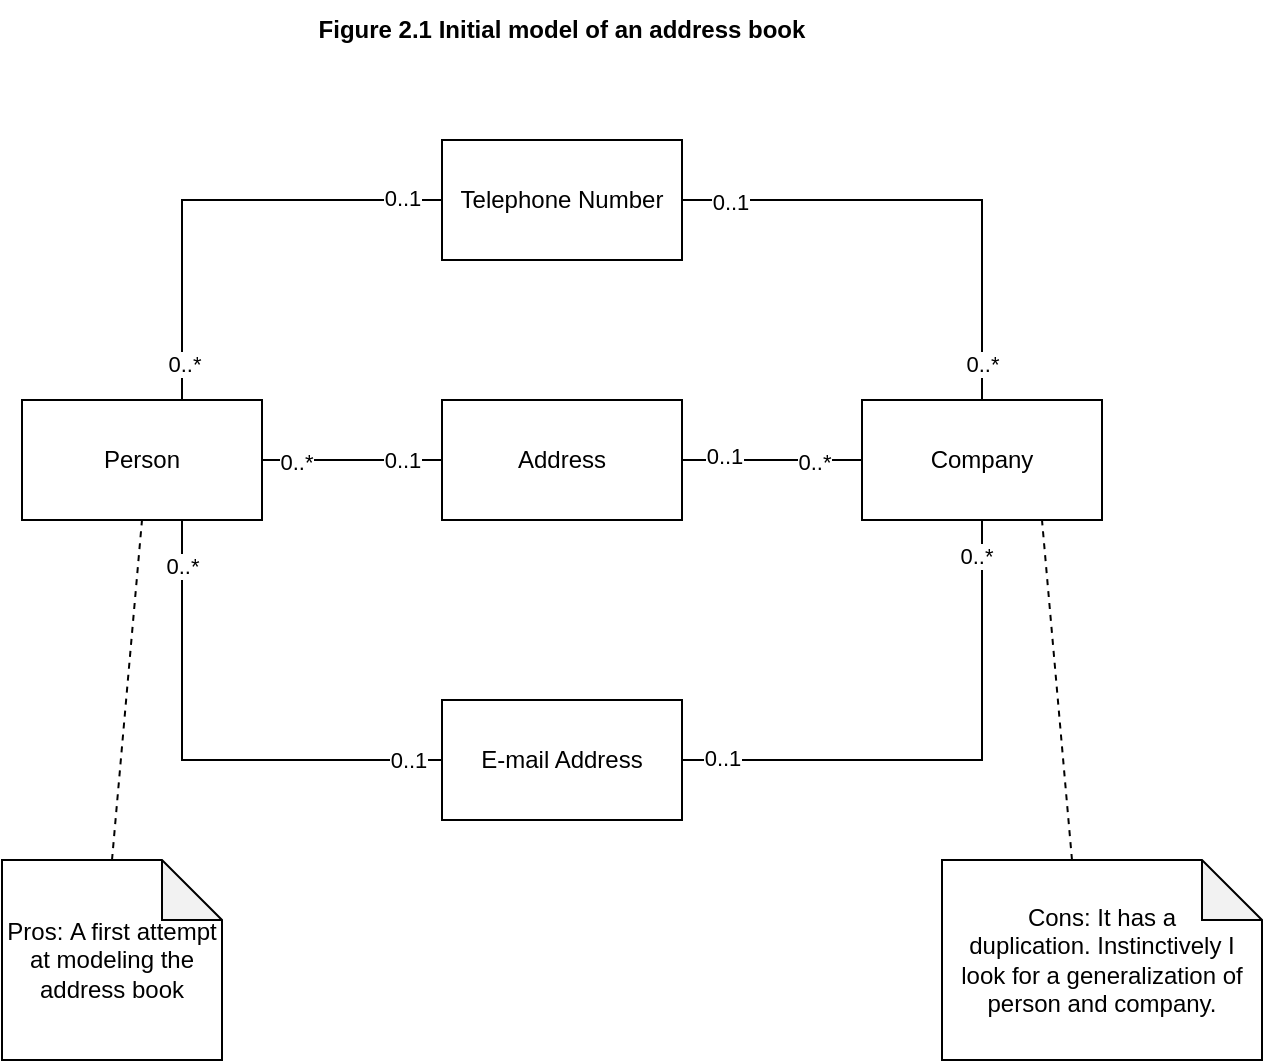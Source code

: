<mxfile version="20.2.8" type="device"><diagram id="9qcoIvDkOtP1Ot1AUUI5" name="Page-1"><mxGraphModel dx="1426" dy="852" grid="1" gridSize="10" guides="1" tooltips="1" connect="1" arrows="1" fold="1" page="1" pageScale="1" pageWidth="850" pageHeight="1100" math="0" shadow="0"><root><mxCell id="0"/><mxCell id="1" parent="0"/><mxCell id="pRIq608fL1WA48kUc5Pf-7" style="edgeStyle=orthogonalEdgeStyle;rounded=0;orthogonalLoop=1;jettySize=auto;html=1;exitX=1;exitY=0.5;exitDx=0;exitDy=0;entryX=0;entryY=0.5;entryDx=0;entryDy=0;endArrow=none;endFill=0;" parent="1" source="pRIq608fL1WA48kUc5Pf-1" target="pRIq608fL1WA48kUc5Pf-3" edge="1"><mxGeometry relative="1" as="geometry"/></mxCell><mxCell id="pRIq608fL1WA48kUc5Pf-16" value="0..1" style="edgeLabel;html=1;align=center;verticalAlign=middle;resizable=0;points=[];" parent="pRIq608fL1WA48kUc5Pf-7" vertex="1" connectable="0"><mxGeometry x="0.2" y="-1" relative="1" as="geometry"><mxPoint x="16" y="-1" as="offset"/></mxGeometry></mxCell><mxCell id="pRIq608fL1WA48kUc5Pf-17" value="0..*" style="edgeLabel;html=1;align=center;verticalAlign=middle;resizable=0;points=[];" parent="pRIq608fL1WA48kUc5Pf-7" vertex="1" connectable="0"><mxGeometry x="-0.622" y="-1" relative="1" as="geometry"><mxPoint as="offset"/></mxGeometry></mxCell><mxCell id="pRIq608fL1WA48kUc5Pf-8" style="edgeStyle=orthogonalEdgeStyle;rounded=0;orthogonalLoop=1;jettySize=auto;html=1;entryX=0;entryY=0.5;entryDx=0;entryDy=0;endArrow=none;endFill=0;" parent="1" source="pRIq608fL1WA48kUc5Pf-1" target="pRIq608fL1WA48kUc5Pf-2" edge="1"><mxGeometry relative="1" as="geometry"><mxPoint x="250" y="250" as="sourcePoint"/><Array as="points"><mxPoint x="270" y="160"/></Array></mxGeometry></mxCell><mxCell id="pRIq608fL1WA48kUc5Pf-14" value="0..1" style="edgeLabel;html=1;align=center;verticalAlign=middle;resizable=0;points=[];" parent="pRIq608fL1WA48kUc5Pf-8" vertex="1" connectable="0"><mxGeometry x="0.696" y="1" relative="1" as="geometry"><mxPoint x="15" as="offset"/></mxGeometry></mxCell><mxCell id="pRIq608fL1WA48kUc5Pf-15" value="0..*" style="edgeLabel;html=1;align=center;verticalAlign=middle;resizable=0;points=[];" parent="pRIq608fL1WA48kUc5Pf-8" vertex="1" connectable="0"><mxGeometry x="-0.844" y="-1" relative="1" as="geometry"><mxPoint as="offset"/></mxGeometry></mxCell><mxCell id="pRIq608fL1WA48kUc5Pf-9" style="edgeStyle=orthogonalEdgeStyle;rounded=0;orthogonalLoop=1;jettySize=auto;html=1;entryX=0;entryY=0.5;entryDx=0;entryDy=0;endArrow=none;endFill=0;" parent="1" source="pRIq608fL1WA48kUc5Pf-1" target="pRIq608fL1WA48kUc5Pf-5" edge="1"><mxGeometry relative="1" as="geometry"><Array as="points"><mxPoint x="270" y="440"/></Array></mxGeometry></mxCell><mxCell id="pRIq608fL1WA48kUc5Pf-18" value="0..*" style="edgeLabel;html=1;align=center;verticalAlign=middle;resizable=0;points=[];" parent="pRIq608fL1WA48kUc5Pf-9" vertex="1" connectable="0"><mxGeometry x="-0.816" relative="1" as="geometry"><mxPoint as="offset"/></mxGeometry></mxCell><mxCell id="pRIq608fL1WA48kUc5Pf-19" value="0..1" style="edgeLabel;html=1;align=center;verticalAlign=middle;resizable=0;points=[];" parent="pRIq608fL1WA48kUc5Pf-9" vertex="1" connectable="0"><mxGeometry x="0.864" relative="1" as="geometry"><mxPoint as="offset"/></mxGeometry></mxCell><mxCell id="pRIq608fL1WA48kUc5Pf-1" value="Person" style="rounded=0;whiteSpace=wrap;html=1;" parent="1" vertex="1"><mxGeometry x="190" y="260" width="120" height="60" as="geometry"/></mxCell><mxCell id="pRIq608fL1WA48kUc5Pf-11" style="edgeStyle=orthogonalEdgeStyle;rounded=0;orthogonalLoop=1;jettySize=auto;html=1;entryX=0.5;entryY=0;entryDx=0;entryDy=0;endArrow=none;endFill=0;" parent="1" source="pRIq608fL1WA48kUc5Pf-2" target="pRIq608fL1WA48kUc5Pf-4" edge="1"><mxGeometry relative="1" as="geometry"/></mxCell><mxCell id="pRIq608fL1WA48kUc5Pf-22" value="0..1" style="edgeLabel;html=1;align=center;verticalAlign=middle;resizable=0;points=[];" parent="pRIq608fL1WA48kUc5Pf-11" vertex="1" connectable="0"><mxGeometry x="-0.814" y="-1" relative="1" as="geometry"><mxPoint as="offset"/></mxGeometry></mxCell><mxCell id="pRIq608fL1WA48kUc5Pf-23" value="0..*" style="edgeLabel;html=1;align=center;verticalAlign=middle;resizable=0;points=[];" parent="pRIq608fL1WA48kUc5Pf-11" vertex="1" connectable="0"><mxGeometry x="0.855" relative="1" as="geometry"><mxPoint as="offset"/></mxGeometry></mxCell><mxCell id="pRIq608fL1WA48kUc5Pf-2" value="Telephone Number" style="rounded=0;whiteSpace=wrap;html=1;" parent="1" vertex="1"><mxGeometry x="400" y="130" width="120" height="60" as="geometry"/></mxCell><mxCell id="pRIq608fL1WA48kUc5Pf-13" style="edgeStyle=orthogonalEdgeStyle;rounded=0;orthogonalLoop=1;jettySize=auto;html=1;exitX=1;exitY=0.5;exitDx=0;exitDy=0;entryX=0;entryY=0.5;entryDx=0;entryDy=0;endArrow=none;endFill=0;" parent="1" source="pRIq608fL1WA48kUc5Pf-3" target="pRIq608fL1WA48kUc5Pf-4" edge="1"><mxGeometry relative="1" as="geometry"/></mxCell><mxCell id="pRIq608fL1WA48kUc5Pf-24" value="0..1" style="edgeLabel;html=1;align=center;verticalAlign=middle;resizable=0;points=[];" parent="pRIq608fL1WA48kUc5Pf-13" vertex="1" connectable="0"><mxGeometry x="-0.769" y="2" relative="1" as="geometry"><mxPoint x="10" as="offset"/></mxGeometry></mxCell><mxCell id="pRIq608fL1WA48kUc5Pf-25" value="0..*" style="edgeLabel;html=1;align=center;verticalAlign=middle;resizable=0;points=[];" parent="pRIq608fL1WA48kUc5Pf-13" vertex="1" connectable="0"><mxGeometry x="0.462" y="-1" relative="1" as="geometry"><mxPoint as="offset"/></mxGeometry></mxCell><mxCell id="pRIq608fL1WA48kUc5Pf-3" value="Address" style="rounded=0;whiteSpace=wrap;html=1;" parent="1" vertex="1"><mxGeometry x="400" y="260" width="120" height="60" as="geometry"/></mxCell><mxCell id="pRIq608fL1WA48kUc5Pf-4" value="Company" style="rounded=0;whiteSpace=wrap;html=1;" parent="1" vertex="1"><mxGeometry x="610" y="260" width="120" height="60" as="geometry"/></mxCell><mxCell id="pRIq608fL1WA48kUc5Pf-10" style="edgeStyle=orthogonalEdgeStyle;rounded=0;orthogonalLoop=1;jettySize=auto;html=1;entryX=0.5;entryY=1;entryDx=0;entryDy=0;endArrow=none;endFill=0;" parent="1" source="pRIq608fL1WA48kUc5Pf-5" target="pRIq608fL1WA48kUc5Pf-4" edge="1"><mxGeometry relative="1" as="geometry"/></mxCell><mxCell id="pRIq608fL1WA48kUc5Pf-20" value="0..1" style="edgeLabel;html=1;align=center;verticalAlign=middle;resizable=0;points=[];" parent="pRIq608fL1WA48kUc5Pf-10" vertex="1" connectable="0"><mxGeometry x="-0.897" y="1" relative="1" as="geometry"><mxPoint x="6" as="offset"/></mxGeometry></mxCell><mxCell id="pRIq608fL1WA48kUc5Pf-21" value="0..*" style="edgeLabel;html=1;align=center;verticalAlign=middle;resizable=0;points=[];" parent="pRIq608fL1WA48kUc5Pf-10" vertex="1" connectable="0"><mxGeometry x="0.871" y="3" relative="1" as="geometry"><mxPoint as="offset"/></mxGeometry></mxCell><mxCell id="pRIq608fL1WA48kUc5Pf-5" value="E-mail Address" style="rounded=0;whiteSpace=wrap;html=1;" parent="1" vertex="1"><mxGeometry x="400" y="410" width="120" height="60" as="geometry"/></mxCell><mxCell id="OtmchRrAW_uSjoLIU3wC-1" value="Figure 2.1 Initial model of an address book" style="text;html=1;strokeColor=none;fillColor=none;align=center;verticalAlign=middle;whiteSpace=wrap;rounded=0;fontStyle=1" parent="1" vertex="1"><mxGeometry x="325" y="60" width="270" height="30" as="geometry"/></mxCell><mxCell id="OtmchRrAW_uSjoLIU3wC-2" value="Pros:&amp;nbsp;A first attempt at modeling the address book" style="shape=note;whiteSpace=wrap;html=1;backgroundOutline=1;darkOpacity=0.05;" parent="1" vertex="1"><mxGeometry x="180" y="490" width="110" height="100" as="geometry"/></mxCell><mxCell id="OtmchRrAW_uSjoLIU3wC-3" value="Cons:&amp;nbsp;It has a duplication.&amp;nbsp;Instinctively I look for a generalization of person and company." style="shape=note;whiteSpace=wrap;html=1;backgroundOutline=1;darkOpacity=0.05;" parent="1" vertex="1"><mxGeometry x="650" y="490" width="160" height="100" as="geometry"/></mxCell><mxCell id="Eu26rC_s7W1ROYBj7yDH-1" value="" style="endArrow=none;dashed=1;html=1;rounded=0;exitX=0.5;exitY=0;exitDx=0;exitDy=0;exitPerimeter=0;entryX=0.5;entryY=1;entryDx=0;entryDy=0;" edge="1" parent="1" source="OtmchRrAW_uSjoLIU3wC-2" target="pRIq608fL1WA48kUc5Pf-1"><mxGeometry width="50" height="50" relative="1" as="geometry"><mxPoint x="400" y="460" as="sourcePoint"/><mxPoint x="450" y="410" as="targetPoint"/></mxGeometry></mxCell><mxCell id="Eu26rC_s7W1ROYBj7yDH-2" value="" style="endArrow=none;dashed=1;html=1;rounded=0;exitX=0;exitY=0;exitDx=65;exitDy=0;exitPerimeter=0;entryX=0.75;entryY=1;entryDx=0;entryDy=0;" edge="1" parent="1" source="OtmchRrAW_uSjoLIU3wC-3" target="pRIq608fL1WA48kUc5Pf-4"><mxGeometry width="50" height="50" relative="1" as="geometry"><mxPoint x="400" y="460" as="sourcePoint"/><mxPoint x="450" y="410" as="targetPoint"/></mxGeometry></mxCell></root></mxGraphModel></diagram></mxfile>